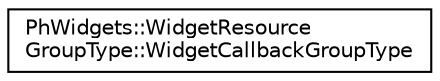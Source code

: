 digraph "Graphical Class Hierarchy"
{
  edge [fontname="Helvetica",fontsize="10",labelfontname="Helvetica",labelfontsize="10"];
  node [fontname="Helvetica",fontsize="10",shape=record];
  rankdir="LR";
  Node0 [label="PhWidgets::WidgetResource\lGroupType::WidgetCallbackGroupType",height=0.2,width=0.4,color="black", fillcolor="white", style="filled",URL="$struct_ph_widgets_1_1_widget_resource_group_type_1_1_widget_callback_group_type.html"];
}
